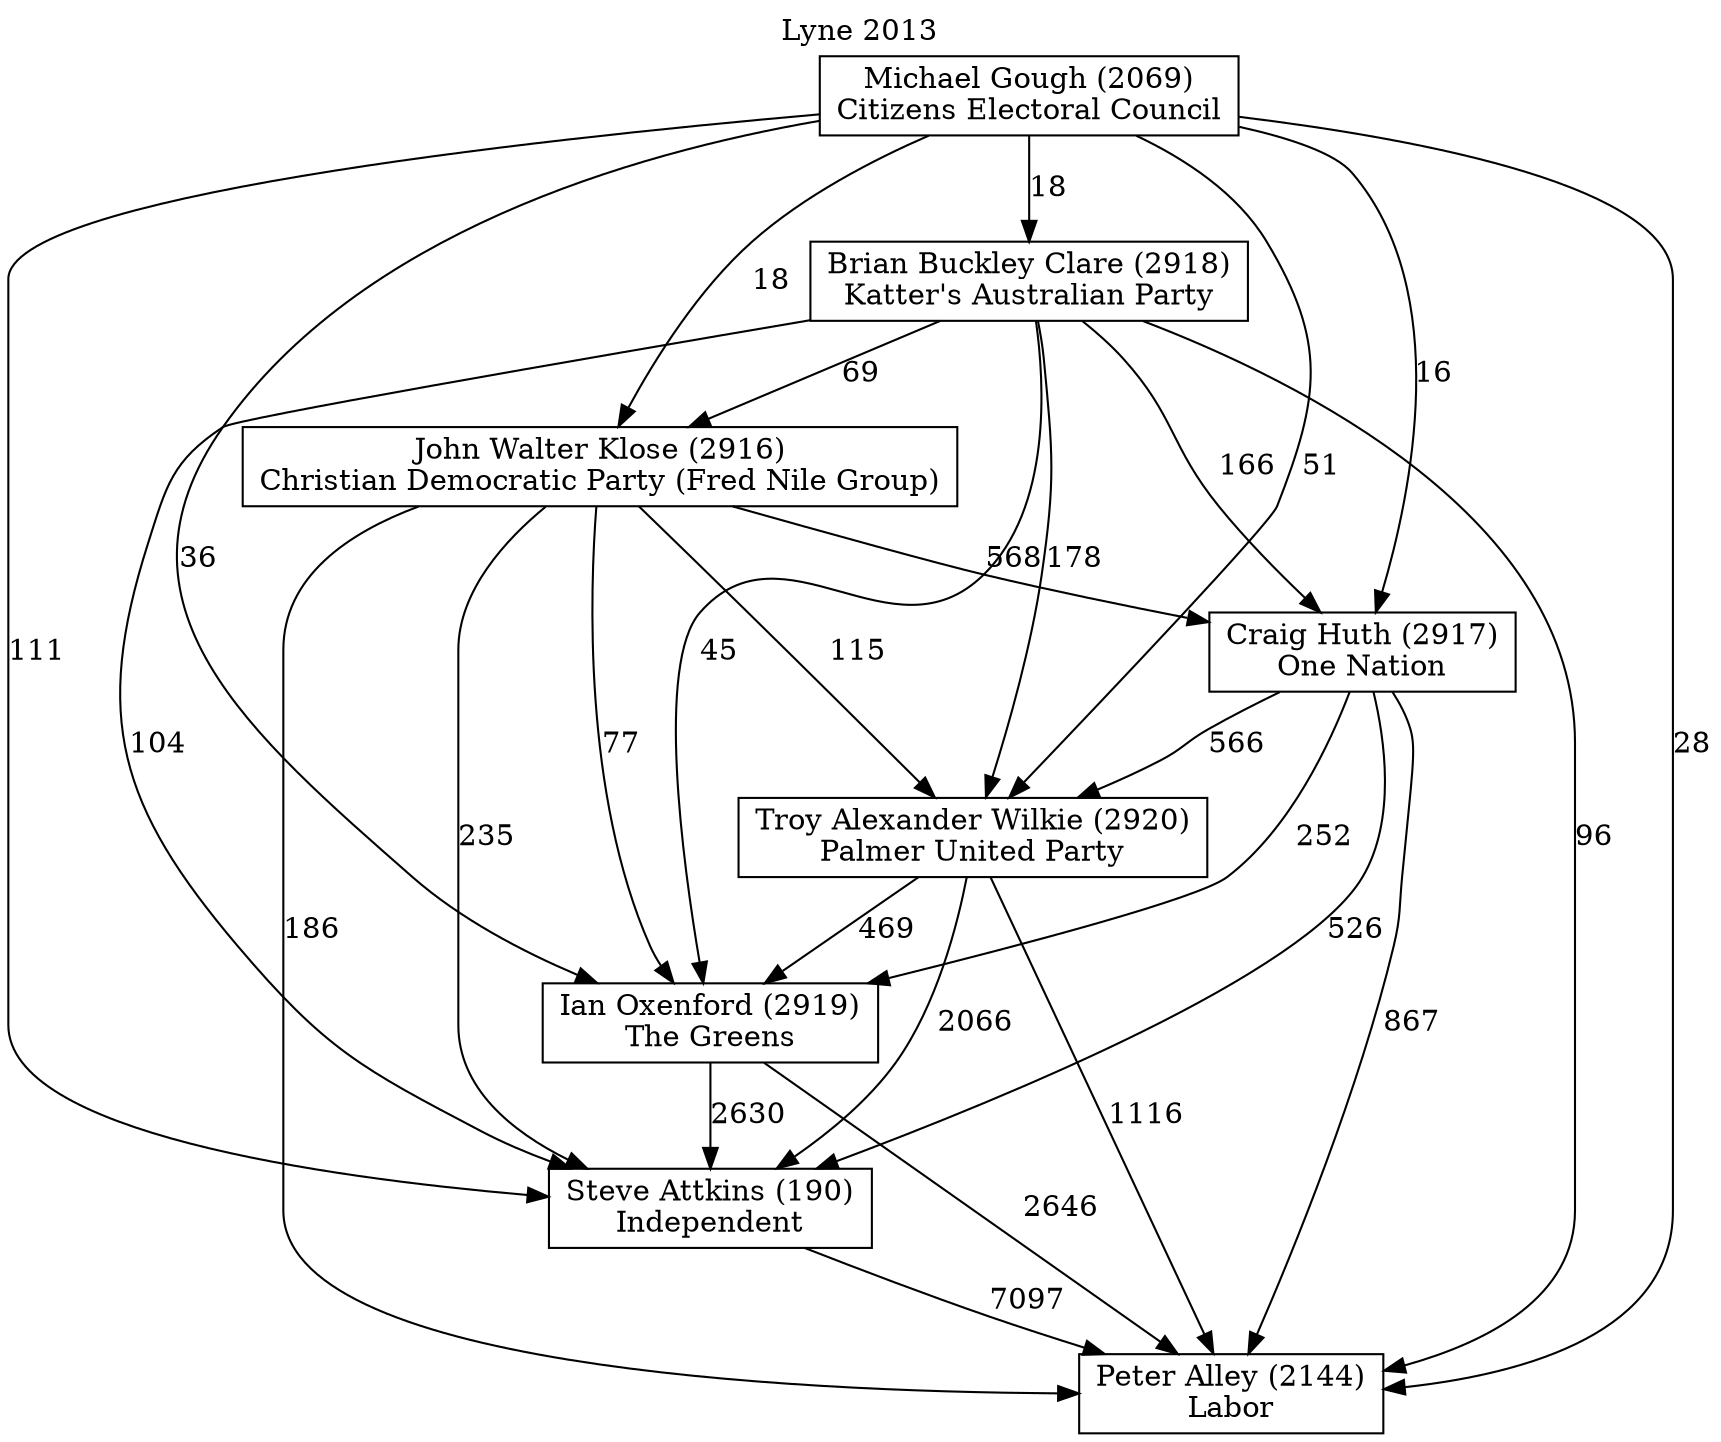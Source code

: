 // House preference flow
digraph "Peter Alley (2144)_Lyne_2013" {
	graph [label="Lyne 2013" labelloc=t mclimit=10]
	node [shape=box]
	"Brian Buckley Clare (2918)" [label="Brian Buckley Clare (2918)
Katter's Australian Party"]
	"Craig Huth (2917)" [label="Craig Huth (2917)
One Nation"]
	"Ian Oxenford (2919)" [label="Ian Oxenford (2919)
The Greens"]
	"John Walter Klose (2916)" [label="John Walter Klose (2916)
Christian Democratic Party (Fred Nile Group)"]
	"Michael Gough (2069)" [label="Michael Gough (2069)
Citizens Electoral Council"]
	"Peter Alley (2144)" [label="Peter Alley (2144)
Labor"]
	"Steve Attkins (190)" [label="Steve Attkins (190)
Independent"]
	"Troy Alexander Wilkie (2920)" [label="Troy Alexander Wilkie (2920)
Palmer United Party"]
	"Brian Buckley Clare (2918)" -> "Craig Huth (2917)" [label=166]
	"Brian Buckley Clare (2918)" -> "Ian Oxenford (2919)" [label=45]
	"Brian Buckley Clare (2918)" -> "John Walter Klose (2916)" [label=69]
	"Brian Buckley Clare (2918)" -> "Peter Alley (2144)" [label=96]
	"Brian Buckley Clare (2918)" -> "Steve Attkins (190)" [label=104]
	"Brian Buckley Clare (2918)" -> "Troy Alexander Wilkie (2920)" [label=178]
	"Craig Huth (2917)" -> "Ian Oxenford (2919)" [label=252]
	"Craig Huth (2917)" -> "Peter Alley (2144)" [label=867]
	"Craig Huth (2917)" -> "Steve Attkins (190)" [label=526]
	"Craig Huth (2917)" -> "Troy Alexander Wilkie (2920)" [label=566]
	"Ian Oxenford (2919)" -> "Peter Alley (2144)" [label=2646]
	"Ian Oxenford (2919)" -> "Steve Attkins (190)" [label=2630]
	"John Walter Klose (2916)" -> "Craig Huth (2917)" [label=568]
	"John Walter Klose (2916)" -> "Ian Oxenford (2919)" [label=77]
	"John Walter Klose (2916)" -> "Peter Alley (2144)" [label=186]
	"John Walter Klose (2916)" -> "Steve Attkins (190)" [label=235]
	"John Walter Klose (2916)" -> "Troy Alexander Wilkie (2920)" [label=115]
	"Michael Gough (2069)" -> "Brian Buckley Clare (2918)" [label=18]
	"Michael Gough (2069)" -> "Craig Huth (2917)" [label=16]
	"Michael Gough (2069)" -> "Ian Oxenford (2919)" [label=36]
	"Michael Gough (2069)" -> "John Walter Klose (2916)" [label=18]
	"Michael Gough (2069)" -> "Peter Alley (2144)" [label=28]
	"Michael Gough (2069)" -> "Steve Attkins (190)" [label=111]
	"Michael Gough (2069)" -> "Troy Alexander Wilkie (2920)" [label=51]
	"Steve Attkins (190)" -> "Peter Alley (2144)" [label=7097]
	"Troy Alexander Wilkie (2920)" -> "Ian Oxenford (2919)" [label=469]
	"Troy Alexander Wilkie (2920)" -> "Peter Alley (2144)" [label=1116]
	"Troy Alexander Wilkie (2920)" -> "Steve Attkins (190)" [label=2066]
}
